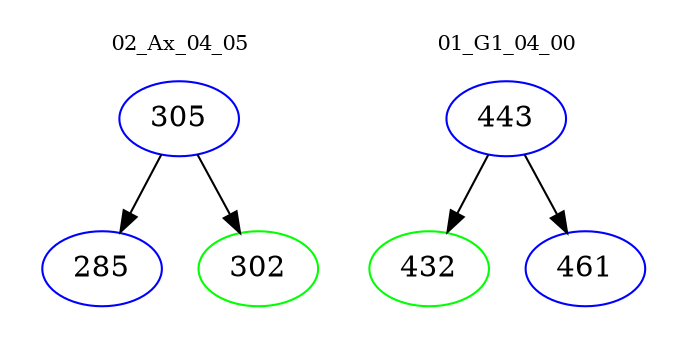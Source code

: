 digraph{
subgraph cluster_0 {
color = white
label = "02_Ax_04_05";
fontsize=10;
T0_305 [label="305", color="blue"]
T0_305 -> T0_285 [color="black"]
T0_285 [label="285", color="blue"]
T0_305 -> T0_302 [color="black"]
T0_302 [label="302", color="green"]
}
subgraph cluster_1 {
color = white
label = "01_G1_04_00";
fontsize=10;
T1_443 [label="443", color="blue"]
T1_443 -> T1_432 [color="black"]
T1_432 [label="432", color="green"]
T1_443 -> T1_461 [color="black"]
T1_461 [label="461", color="blue"]
}
}
